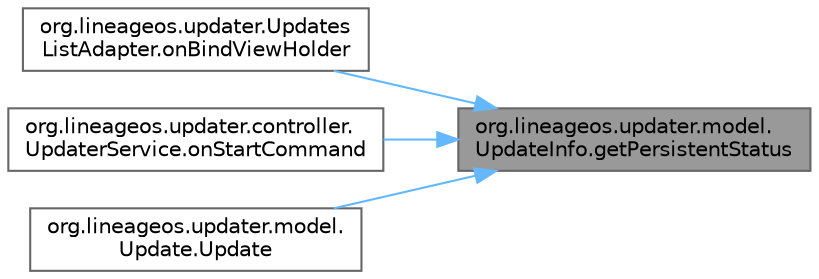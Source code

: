digraph "org.lineageos.updater.model.UpdateInfo.getPersistentStatus"
{
 // LATEX_PDF_SIZE
  bgcolor="transparent";
  edge [fontname=Helvetica,fontsize=10,labelfontname=Helvetica,labelfontsize=10];
  node [fontname=Helvetica,fontsize=10,shape=box,height=0.2,width=0.4];
  rankdir="RL";
  Node1 [label="org.lineageos.updater.model.\lUpdateInfo.getPersistentStatus",height=0.2,width=0.4,color="gray40", fillcolor="grey60", style="filled", fontcolor="black",tooltip=" "];
  Node1 -> Node2 [dir="back",color="steelblue1",style="solid"];
  Node2 [label="org.lineageos.updater.Updates\lListAdapter.onBindViewHolder",height=0.2,width=0.4,color="grey40", fillcolor="white", style="filled",URL="$classorg_1_1lineageos_1_1updater_1_1_updates_list_adapter.html#af35376a6443b20ffac9b466e10ff338c",tooltip=" "];
  Node1 -> Node3 [dir="back",color="steelblue1",style="solid"];
  Node3 [label="org.lineageos.updater.controller.\lUpdaterService.onStartCommand",height=0.2,width=0.4,color="grey40", fillcolor="white", style="filled",URL="$classorg_1_1lineageos_1_1updater_1_1controller_1_1_updater_service.html#ad3af9767ebb76b9c4cdb8a6d9368137f",tooltip=" "];
  Node1 -> Node4 [dir="back",color="steelblue1",style="solid"];
  Node4 [label="org.lineageos.updater.model.\lUpdate.Update",height=0.2,width=0.4,color="grey40", fillcolor="white", style="filled",URL="$classorg_1_1lineageos_1_1updater_1_1model_1_1_update.html#a9bef57b8f273149c6e11ca60e0a591b0",tooltip=" "];
}

